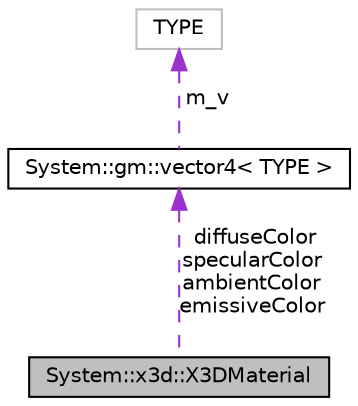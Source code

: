 digraph G
{
  edge [fontname="Helvetica",fontsize="10",labelfontname="Helvetica",labelfontsize="10"];
  node [fontname="Helvetica",fontsize="10",shape=record];
  Node1 [label="System::x3d::X3DMaterial",height=0.2,width=0.4,color="black", fillcolor="grey75", style="filled" fontcolor="black"];
  Node2 -> Node1 [dir="back",color="darkorchid3",fontsize="10",style="dashed",label=" diffuseColor\nspecularColor\nambientColor\nemissiveColor" ,fontname="Helvetica"];
  Node2 [label="System::gm::vector4\< TYPE \>",height=0.2,width=0.4,color="black", fillcolor="white", style="filled",URL="$class_system_1_1gm_1_1vector4.html"];
  Node3 -> Node2 [dir="back",color="darkorchid3",fontsize="10",style="dashed",label=" m_v" ,fontname="Helvetica"];
  Node3 [label="TYPE",height=0.2,width=0.4,color="grey75", fillcolor="white", style="filled"];
}

